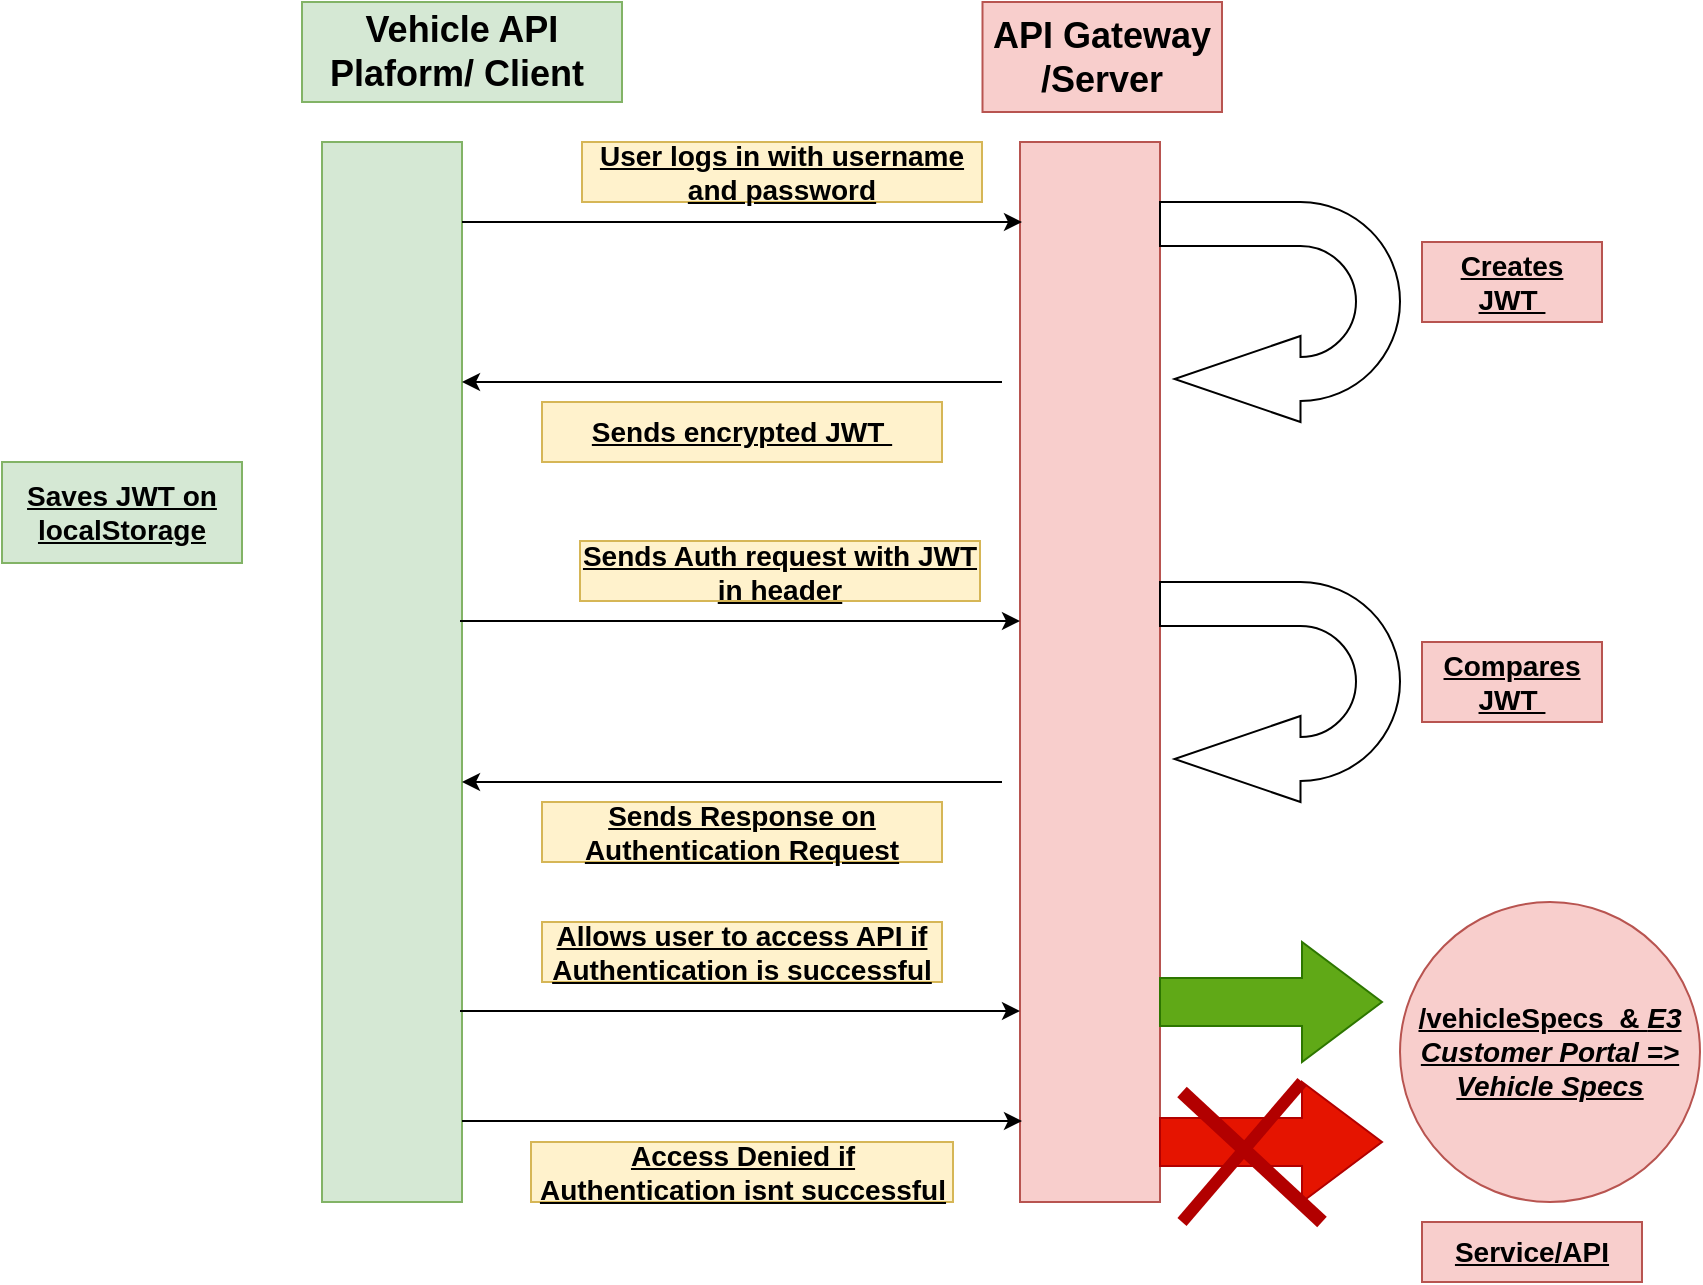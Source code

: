 <mxfile version="24.1.0" type="github">
  <diagram name="Page-1" id="UNUDo0O3_mLKlrL9Lq1i">
    <mxGraphModel dx="2039" dy="679" grid="1" gridSize="10" guides="1" tooltips="1" connect="1" arrows="1" fold="1" page="1" pageScale="1" pageWidth="850" pageHeight="1100" math="0" shadow="0">
      <root>
        <mxCell id="0" />
        <mxCell id="1" parent="0" />
        <mxCell id="A4L2Zy4J4G8Mrj_-fiLB-4" value="" style="html=1;points=[[0,0,0,0,5],[0,1,0,0,-5],[1,0,0,0,5],[1,1,0,0,-5]];perimeter=orthogonalPerimeter;outlineConnect=0;targetShapes=umlLifeline;portConstraint=eastwest;newEdgeStyle={&quot;curved&quot;:0,&quot;rounded&quot;:0};fillColor=#d5e8d4;strokeColor=#82b366;" vertex="1" parent="1">
          <mxGeometry x="80" y="120" width="70" height="530" as="geometry" />
        </mxCell>
        <mxCell id="A4L2Zy4J4G8Mrj_-fiLB-5" value="" style="html=1;points=[[0,0,0,0,5],[0,1,0,0,-5],[1,0,0,0,5],[1,1,0,0,-5]];perimeter=orthogonalPerimeter;outlineConnect=0;targetShapes=umlLifeline;portConstraint=eastwest;newEdgeStyle={&quot;curved&quot;:0,&quot;rounded&quot;:0};fillColor=#f8cecc;strokeColor=#b85450;" vertex="1" parent="1">
          <mxGeometry x="429" y="120" width="70" height="530" as="geometry" />
        </mxCell>
        <mxCell id="A4L2Zy4J4G8Mrj_-fiLB-6" value="&lt;font style=&quot;font-size: 18px;&quot;&gt;&lt;b&gt;Vehicle API Plaform/ Client&amp;nbsp;&lt;/b&gt;&lt;/font&gt;" style="text;html=1;align=center;verticalAlign=middle;whiteSpace=wrap;rounded=0;fillColor=#d5e8d4;strokeColor=#82b366;" vertex="1" parent="1">
          <mxGeometry x="70" y="50" width="160" height="50" as="geometry" />
        </mxCell>
        <mxCell id="A4L2Zy4J4G8Mrj_-fiLB-7" value="&lt;font style=&quot;font-size: 18px;&quot;&gt;&lt;b&gt;API Gateway /Server&lt;/b&gt;&lt;/font&gt;" style="text;html=1;align=center;verticalAlign=middle;whiteSpace=wrap;rounded=0;fillColor=#f8cecc;strokeColor=#b85450;" vertex="1" parent="1">
          <mxGeometry x="410.25" y="50" width="119.75" height="55" as="geometry" />
        </mxCell>
        <mxCell id="A4L2Zy4J4G8Mrj_-fiLB-8" value="&lt;font style=&quot;font-size: 14px;&quot;&gt;&lt;u style=&quot;&quot;&gt;&lt;b&gt;/vehicleSpecs&amp;nbsp; &amp;amp;&amp;nbsp;&lt;i style=&quot;&quot;&gt;&lt;span style=&quot;line-height: 115%; font-family: Calibri, sans-serif;&quot;&gt;E3&lt;br&gt;Customer Portal =&amp;gt; Vehicle Specs&lt;/span&gt;&lt;/i&gt;&lt;/b&gt;&lt;/u&gt;&lt;/font&gt;" style="ellipse;whiteSpace=wrap;html=1;aspect=fixed;fillColor=#f8cecc;strokeColor=#b85450;rotation=0;" vertex="1" parent="1">
          <mxGeometry x="619" y="500" width="150" height="150" as="geometry" />
        </mxCell>
        <mxCell id="A4L2Zy4J4G8Mrj_-fiLB-10" value="" style="endArrow=classic;html=1;rounded=0;" edge="1" parent="1">
          <mxGeometry width="50" height="50" relative="1" as="geometry">
            <mxPoint x="150" y="160" as="sourcePoint" />
            <mxPoint x="430" y="160" as="targetPoint" />
          </mxGeometry>
        </mxCell>
        <mxCell id="A4L2Zy4J4G8Mrj_-fiLB-11" value="&lt;font style=&quot;font-size: 14px;&quot;&gt;&lt;b&gt;&lt;u&gt;User logs in with username and password&lt;/u&gt;&lt;/b&gt;&lt;/font&gt;" style="text;html=1;align=center;verticalAlign=middle;whiteSpace=wrap;rounded=0;fillColor=#fff2cc;strokeColor=#d6b656;" vertex="1" parent="1">
          <mxGeometry x="210" y="120" width="200" height="30" as="geometry" />
        </mxCell>
        <mxCell id="A4L2Zy4J4G8Mrj_-fiLB-13" value="" style="html=1;shadow=0;dashed=0;align=center;verticalAlign=middle;shape=mxgraph.arrows2.uTurnArrow;dy=11;arrowHead=43;dx2=62.97;rotation=-180;" vertex="1" parent="1">
          <mxGeometry x="499" y="150" width="120" height="110" as="geometry" />
        </mxCell>
        <mxCell id="A4L2Zy4J4G8Mrj_-fiLB-14" value="&lt;span style=&quot;font-size: 14px;&quot;&gt;&lt;b&gt;&lt;u&gt;Creates JWT&amp;nbsp;&lt;/u&gt;&lt;/b&gt;&lt;/span&gt;" style="text;html=1;align=center;verticalAlign=middle;whiteSpace=wrap;rounded=0;fillColor=#f8cecc;strokeColor=#b85450;" vertex="1" parent="1">
          <mxGeometry x="630" y="170" width="90" height="40" as="geometry" />
        </mxCell>
        <mxCell id="A4L2Zy4J4G8Mrj_-fiLB-15" value="" style="endArrow=classic;html=1;rounded=0;" edge="1" parent="1" target="A4L2Zy4J4G8Mrj_-fiLB-4">
          <mxGeometry width="50" height="50" relative="1" as="geometry">
            <mxPoint x="420" y="240" as="sourcePoint" />
            <mxPoint x="180" y="220" as="targetPoint" />
          </mxGeometry>
        </mxCell>
        <mxCell id="A4L2Zy4J4G8Mrj_-fiLB-16" value="&lt;span style=&quot;font-size: 14px;&quot;&gt;&lt;b&gt;&lt;u&gt;Sends encrypted JWT&amp;nbsp;&lt;/u&gt;&lt;/b&gt;&lt;/span&gt;" style="text;html=1;align=center;verticalAlign=middle;whiteSpace=wrap;rounded=0;fillColor=#fff2cc;strokeColor=#d6b656;" vertex="1" parent="1">
          <mxGeometry x="190" y="250" width="200" height="30" as="geometry" />
        </mxCell>
        <mxCell id="A4L2Zy4J4G8Mrj_-fiLB-17" value="" style="endArrow=classic;html=1;rounded=0;" edge="1" parent="1">
          <mxGeometry width="50" height="50" relative="1" as="geometry">
            <mxPoint x="420" y="440" as="sourcePoint" />
            <mxPoint x="150" y="440" as="targetPoint" />
          </mxGeometry>
        </mxCell>
        <mxCell id="A4L2Zy4J4G8Mrj_-fiLB-18" value="&lt;span style=&quot;font-size: 14px;&quot;&gt;&lt;b&gt;&lt;u&gt;Sends Response on Authentication Request&lt;/u&gt;&lt;/b&gt;&lt;/span&gt;" style="text;html=1;align=center;verticalAlign=middle;whiteSpace=wrap;rounded=0;fillColor=#fff2cc;strokeColor=#d6b656;" vertex="1" parent="1">
          <mxGeometry x="190" y="450" width="200" height="30" as="geometry" />
        </mxCell>
        <mxCell id="A4L2Zy4J4G8Mrj_-fiLB-19" value="" style="endArrow=classic;html=1;rounded=0;" edge="1" parent="1">
          <mxGeometry width="50" height="50" relative="1" as="geometry">
            <mxPoint x="149" y="359.5" as="sourcePoint" />
            <mxPoint x="429" y="359.5" as="targetPoint" />
          </mxGeometry>
        </mxCell>
        <mxCell id="A4L2Zy4J4G8Mrj_-fiLB-20" value="&lt;font style=&quot;font-size: 14px;&quot;&gt;&lt;b&gt;&lt;u&gt;Sends Auth request with JWT in header&lt;/u&gt;&lt;/b&gt;&lt;/font&gt;" style="text;html=1;align=center;verticalAlign=middle;whiteSpace=wrap;rounded=0;fillColor=#fff2cc;strokeColor=#d6b656;" vertex="1" parent="1">
          <mxGeometry x="209" y="319.5" width="200" height="30" as="geometry" />
        </mxCell>
        <mxCell id="A4L2Zy4J4G8Mrj_-fiLB-21" value="&lt;span style=&quot;font-size: 14px;&quot;&gt;&lt;b&gt;&lt;u&gt;Saves JWT on localStorage&lt;/u&gt;&lt;/b&gt;&lt;/span&gt;" style="text;html=1;align=center;verticalAlign=middle;whiteSpace=wrap;rounded=0;fillColor=#d5e8d4;strokeColor=#82b366;" vertex="1" parent="1">
          <mxGeometry x="-80" y="280" width="120" height="50.5" as="geometry" />
        </mxCell>
        <mxCell id="A4L2Zy4J4G8Mrj_-fiLB-24" value="" style="html=1;shadow=0;dashed=0;align=center;verticalAlign=middle;shape=mxgraph.arrows2.uTurnArrow;dy=11;arrowHead=43;dx2=62.97;rotation=-180;" vertex="1" parent="1">
          <mxGeometry x="499" y="340" width="120" height="110" as="geometry" />
        </mxCell>
        <mxCell id="A4L2Zy4J4G8Mrj_-fiLB-25" value="&lt;span style=&quot;font-size: 14px;&quot;&gt;&lt;b&gt;&lt;u&gt;Compares JWT&amp;nbsp;&lt;/u&gt;&lt;/b&gt;&lt;/span&gt;" style="text;html=1;align=center;verticalAlign=middle;whiteSpace=wrap;rounded=0;fillColor=#f8cecc;strokeColor=#b85450;" vertex="1" parent="1">
          <mxGeometry x="630" y="370" width="90" height="40" as="geometry" />
        </mxCell>
        <mxCell id="A4L2Zy4J4G8Mrj_-fiLB-26" value="" style="endArrow=classic;html=1;rounded=0;" edge="1" parent="1">
          <mxGeometry width="50" height="50" relative="1" as="geometry">
            <mxPoint x="149" y="554.5" as="sourcePoint" />
            <mxPoint x="429" y="554.5" as="targetPoint" />
          </mxGeometry>
        </mxCell>
        <mxCell id="A4L2Zy4J4G8Mrj_-fiLB-27" value="&lt;font style=&quot;font-size: 14px;&quot;&gt;&lt;b&gt;&lt;u&gt;Allows user to access API if Authentication is successful&lt;/u&gt;&lt;/b&gt;&lt;/font&gt;" style="text;html=1;align=center;verticalAlign=middle;whiteSpace=wrap;rounded=0;fillColor=#fff2cc;strokeColor=#d6b656;" vertex="1" parent="1">
          <mxGeometry x="190" y="510" width="200" height="30" as="geometry" />
        </mxCell>
        <mxCell id="A4L2Zy4J4G8Mrj_-fiLB-28" value="" style="html=1;shadow=0;dashed=0;align=center;verticalAlign=middle;shape=mxgraph.arrows2.arrow;dy=0.6;dx=40;notch=0;fillColor=#60a917;fontColor=#ffffff;strokeColor=#2D7600;" vertex="1" parent="1">
          <mxGeometry x="499" y="520" width="111" height="60" as="geometry" />
        </mxCell>
        <mxCell id="A4L2Zy4J4G8Mrj_-fiLB-30" value="&lt;span style=&quot;font-size: 14px;&quot;&gt;&lt;b&gt;&lt;u&gt;Access Denied if Authentication isnt successful&lt;/u&gt;&lt;/b&gt;&lt;/span&gt;" style="text;html=1;align=center;verticalAlign=middle;whiteSpace=wrap;rounded=0;fillColor=#fff2cc;strokeColor=#d6b656;" vertex="1" parent="1">
          <mxGeometry x="184.5" y="620" width="211" height="30" as="geometry" />
        </mxCell>
        <mxCell id="A4L2Zy4J4G8Mrj_-fiLB-31" value="" style="endArrow=classic;html=1;rounded=0;" edge="1" parent="1">
          <mxGeometry width="50" height="50" relative="1" as="geometry">
            <mxPoint x="150" y="609.5" as="sourcePoint" />
            <mxPoint x="430" y="609.5" as="targetPoint" />
          </mxGeometry>
        </mxCell>
        <mxCell id="A4L2Zy4J4G8Mrj_-fiLB-32" value="" style="html=1;shadow=0;dashed=0;align=center;verticalAlign=middle;shape=mxgraph.arrows2.arrow;dy=0.6;dx=40;notch=0;fillColor=#e51400;fontColor=#ffffff;strokeColor=#B20000;" vertex="1" parent="1">
          <mxGeometry x="499" y="590" width="111" height="60" as="geometry" />
        </mxCell>
        <mxCell id="A4L2Zy4J4G8Mrj_-fiLB-33" value="" style="endArrow=none;html=1;rounded=0;fillColor=#e51400;strokeColor=#B20000;strokeWidth=6;entryX=0;entryY=0;entryDx=71;entryDy=0;entryPerimeter=0;" edge="1" parent="1" target="A4L2Zy4J4G8Mrj_-fiLB-32">
          <mxGeometry width="50" height="50" relative="1" as="geometry">
            <mxPoint x="510" y="660" as="sourcePoint" />
            <mxPoint x="560" y="600" as="targetPoint" />
          </mxGeometry>
        </mxCell>
        <mxCell id="A4L2Zy4J4G8Mrj_-fiLB-34" value="" style="endArrow=none;html=1;rounded=0;fillColor=#e51400;strokeColor=#B20000;strokeWidth=7;" edge="1" parent="1">
          <mxGeometry width="50" height="50" relative="1" as="geometry">
            <mxPoint x="580" y="660" as="sourcePoint" />
            <mxPoint x="510.002" y="595" as="targetPoint" />
          </mxGeometry>
        </mxCell>
        <mxCell id="A4L2Zy4J4G8Mrj_-fiLB-35" value="&lt;b&gt;&lt;u&gt;&lt;font style=&quot;font-size: 14px;&quot;&gt;Service/API&lt;/font&gt;&lt;/u&gt;&lt;/b&gt;" style="text;html=1;align=center;verticalAlign=middle;whiteSpace=wrap;rounded=0;fillColor=#f8cecc;strokeColor=#b85450;" vertex="1" parent="1">
          <mxGeometry x="630" y="660" width="110" height="30" as="geometry" />
        </mxCell>
      </root>
    </mxGraphModel>
  </diagram>
</mxfile>
